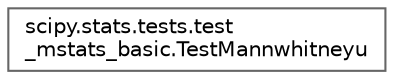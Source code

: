 digraph "Graphical Class Hierarchy"
{
 // LATEX_PDF_SIZE
  bgcolor="transparent";
  edge [fontname=Helvetica,fontsize=10,labelfontname=Helvetica,labelfontsize=10];
  node [fontname=Helvetica,fontsize=10,shape=box,height=0.2,width=0.4];
  rankdir="LR";
  Node0 [id="Node000000",label="scipy.stats.tests.test\l_mstats_basic.TestMannwhitneyu",height=0.2,width=0.4,color="grey40", fillcolor="white", style="filled",URL="$db/d2f/classscipy_1_1stats_1_1tests_1_1test__mstats__basic_1_1TestMannwhitneyu.html",tooltip=" "];
}
